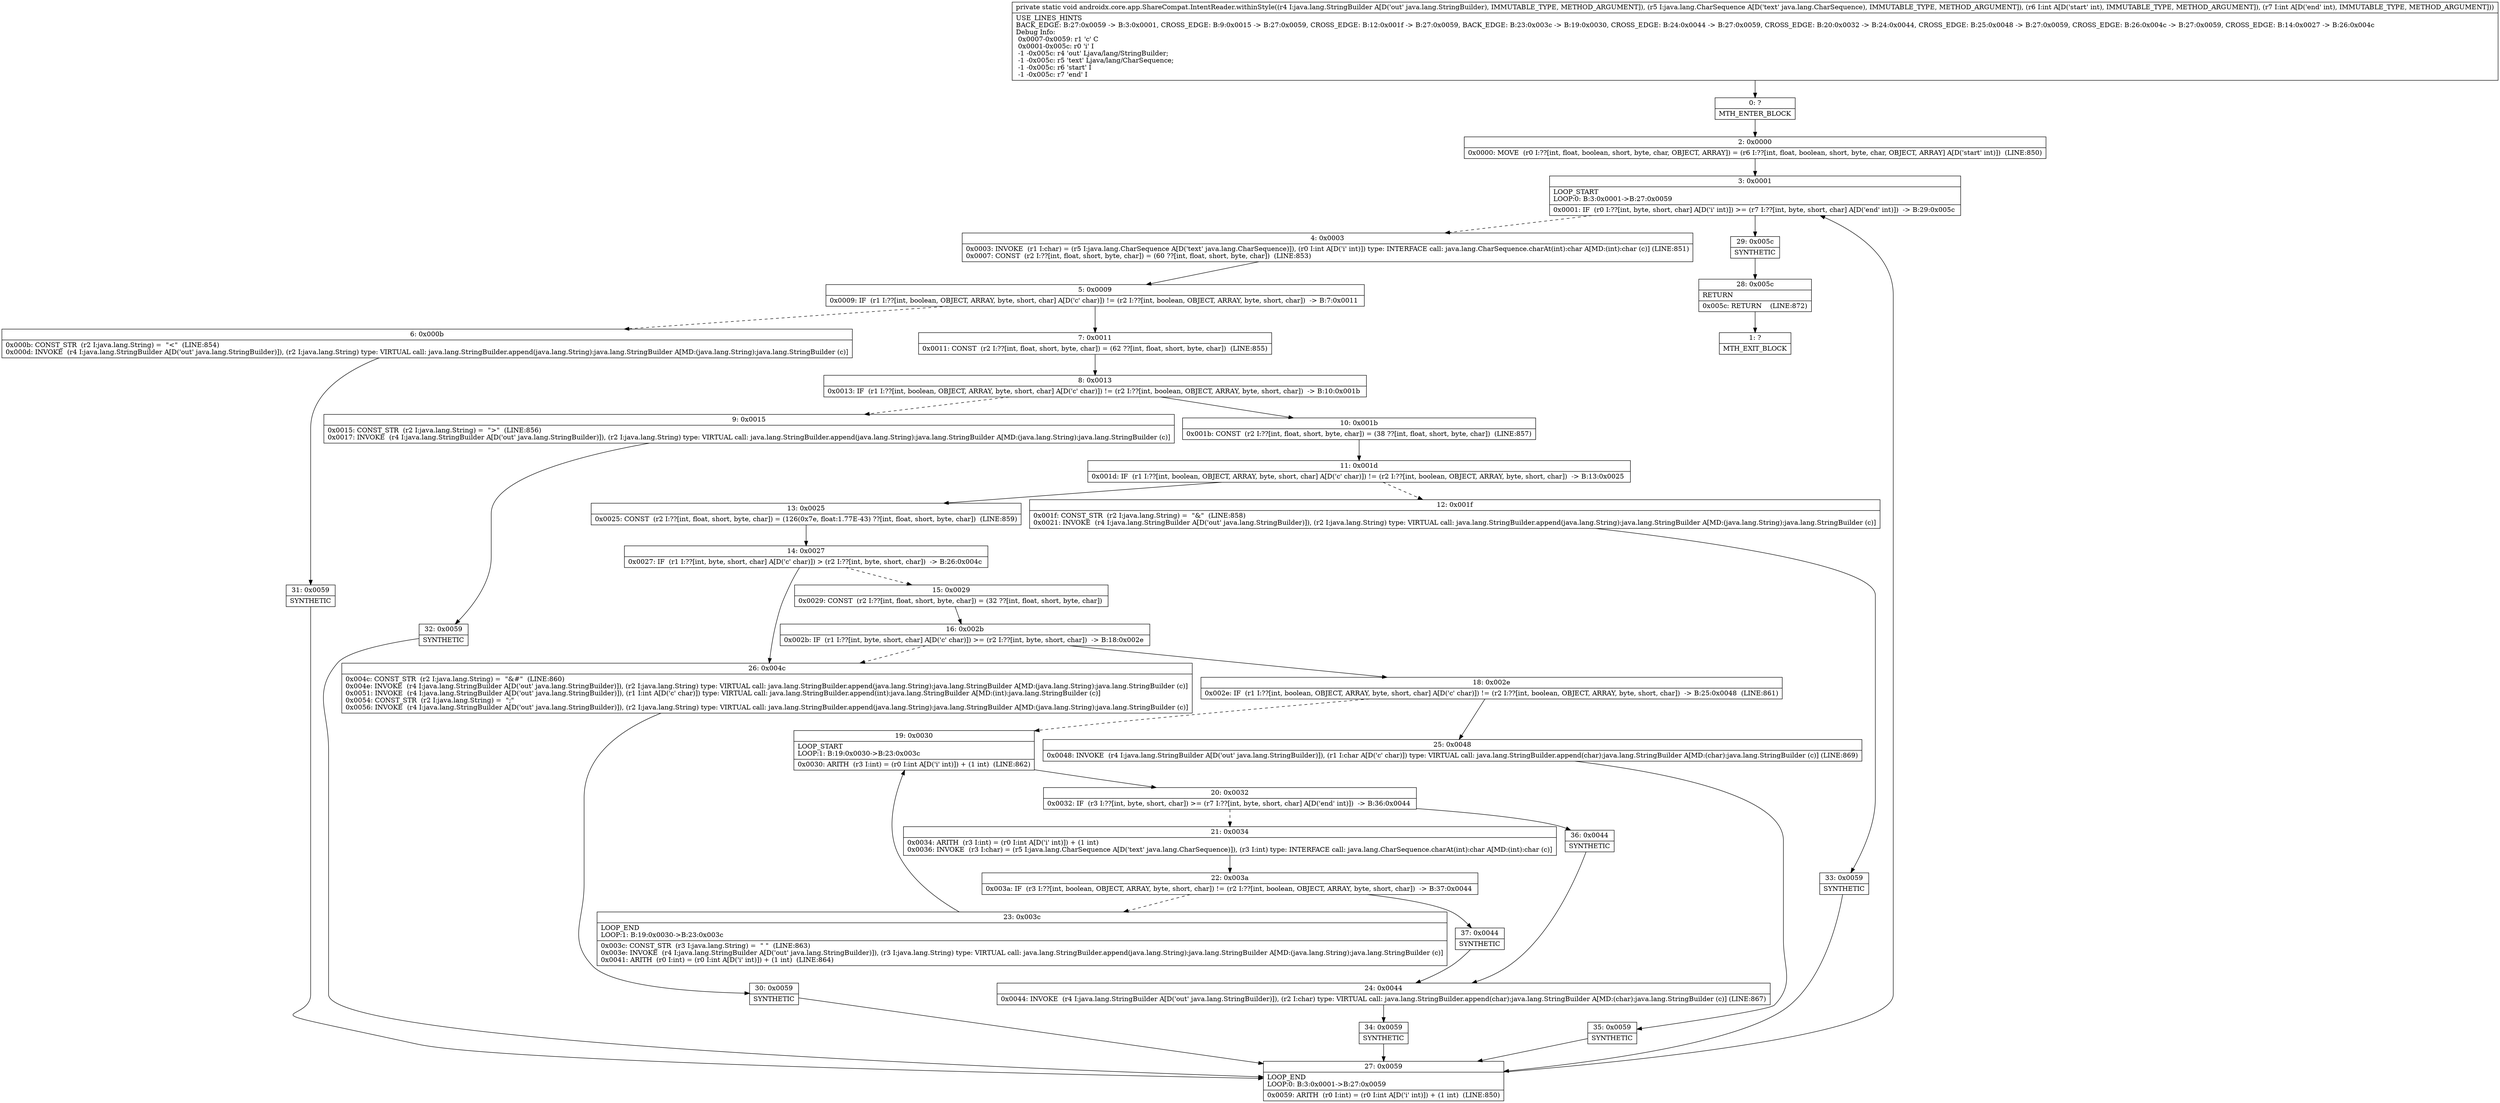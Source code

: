 digraph "CFG forandroidx.core.app.ShareCompat.IntentReader.withinStyle(Ljava\/lang\/StringBuilder;Ljava\/lang\/CharSequence;II)V" {
Node_0 [shape=record,label="{0\:\ ?|MTH_ENTER_BLOCK\l}"];
Node_2 [shape=record,label="{2\:\ 0x0000|0x0000: MOVE  (r0 I:??[int, float, boolean, short, byte, char, OBJECT, ARRAY]) = (r6 I:??[int, float, boolean, short, byte, char, OBJECT, ARRAY] A[D('start' int)])  (LINE:850)\l}"];
Node_3 [shape=record,label="{3\:\ 0x0001|LOOP_START\lLOOP:0: B:3:0x0001\-\>B:27:0x0059\l|0x0001: IF  (r0 I:??[int, byte, short, char] A[D('i' int)]) \>= (r7 I:??[int, byte, short, char] A[D('end' int)])  \-\> B:29:0x005c \l}"];
Node_4 [shape=record,label="{4\:\ 0x0003|0x0003: INVOKE  (r1 I:char) = (r5 I:java.lang.CharSequence A[D('text' java.lang.CharSequence)]), (r0 I:int A[D('i' int)]) type: INTERFACE call: java.lang.CharSequence.charAt(int):char A[MD:(int):char (c)] (LINE:851)\l0x0007: CONST  (r2 I:??[int, float, short, byte, char]) = (60 ??[int, float, short, byte, char])  (LINE:853)\l}"];
Node_5 [shape=record,label="{5\:\ 0x0009|0x0009: IF  (r1 I:??[int, boolean, OBJECT, ARRAY, byte, short, char] A[D('c' char)]) != (r2 I:??[int, boolean, OBJECT, ARRAY, byte, short, char])  \-\> B:7:0x0011 \l}"];
Node_6 [shape=record,label="{6\:\ 0x000b|0x000b: CONST_STR  (r2 I:java.lang.String) =  \"&lt;\"  (LINE:854)\l0x000d: INVOKE  (r4 I:java.lang.StringBuilder A[D('out' java.lang.StringBuilder)]), (r2 I:java.lang.String) type: VIRTUAL call: java.lang.StringBuilder.append(java.lang.String):java.lang.StringBuilder A[MD:(java.lang.String):java.lang.StringBuilder (c)]\l}"];
Node_31 [shape=record,label="{31\:\ 0x0059|SYNTHETIC\l}"];
Node_27 [shape=record,label="{27\:\ 0x0059|LOOP_END\lLOOP:0: B:3:0x0001\-\>B:27:0x0059\l|0x0059: ARITH  (r0 I:int) = (r0 I:int A[D('i' int)]) + (1 int)  (LINE:850)\l}"];
Node_7 [shape=record,label="{7\:\ 0x0011|0x0011: CONST  (r2 I:??[int, float, short, byte, char]) = (62 ??[int, float, short, byte, char])  (LINE:855)\l}"];
Node_8 [shape=record,label="{8\:\ 0x0013|0x0013: IF  (r1 I:??[int, boolean, OBJECT, ARRAY, byte, short, char] A[D('c' char)]) != (r2 I:??[int, boolean, OBJECT, ARRAY, byte, short, char])  \-\> B:10:0x001b \l}"];
Node_9 [shape=record,label="{9\:\ 0x0015|0x0015: CONST_STR  (r2 I:java.lang.String) =  \"&gt;\"  (LINE:856)\l0x0017: INVOKE  (r4 I:java.lang.StringBuilder A[D('out' java.lang.StringBuilder)]), (r2 I:java.lang.String) type: VIRTUAL call: java.lang.StringBuilder.append(java.lang.String):java.lang.StringBuilder A[MD:(java.lang.String):java.lang.StringBuilder (c)]\l}"];
Node_32 [shape=record,label="{32\:\ 0x0059|SYNTHETIC\l}"];
Node_10 [shape=record,label="{10\:\ 0x001b|0x001b: CONST  (r2 I:??[int, float, short, byte, char]) = (38 ??[int, float, short, byte, char])  (LINE:857)\l}"];
Node_11 [shape=record,label="{11\:\ 0x001d|0x001d: IF  (r1 I:??[int, boolean, OBJECT, ARRAY, byte, short, char] A[D('c' char)]) != (r2 I:??[int, boolean, OBJECT, ARRAY, byte, short, char])  \-\> B:13:0x0025 \l}"];
Node_12 [shape=record,label="{12\:\ 0x001f|0x001f: CONST_STR  (r2 I:java.lang.String) =  \"&amp;\"  (LINE:858)\l0x0021: INVOKE  (r4 I:java.lang.StringBuilder A[D('out' java.lang.StringBuilder)]), (r2 I:java.lang.String) type: VIRTUAL call: java.lang.StringBuilder.append(java.lang.String):java.lang.StringBuilder A[MD:(java.lang.String):java.lang.StringBuilder (c)]\l}"];
Node_33 [shape=record,label="{33\:\ 0x0059|SYNTHETIC\l}"];
Node_13 [shape=record,label="{13\:\ 0x0025|0x0025: CONST  (r2 I:??[int, float, short, byte, char]) = (126(0x7e, float:1.77E\-43) ??[int, float, short, byte, char])  (LINE:859)\l}"];
Node_14 [shape=record,label="{14\:\ 0x0027|0x0027: IF  (r1 I:??[int, byte, short, char] A[D('c' char)]) \> (r2 I:??[int, byte, short, char])  \-\> B:26:0x004c \l}"];
Node_15 [shape=record,label="{15\:\ 0x0029|0x0029: CONST  (r2 I:??[int, float, short, byte, char]) = (32 ??[int, float, short, byte, char]) \l}"];
Node_16 [shape=record,label="{16\:\ 0x002b|0x002b: IF  (r1 I:??[int, byte, short, char] A[D('c' char)]) \>= (r2 I:??[int, byte, short, char])  \-\> B:18:0x002e \l}"];
Node_18 [shape=record,label="{18\:\ 0x002e|0x002e: IF  (r1 I:??[int, boolean, OBJECT, ARRAY, byte, short, char] A[D('c' char)]) != (r2 I:??[int, boolean, OBJECT, ARRAY, byte, short, char])  \-\> B:25:0x0048  (LINE:861)\l}"];
Node_19 [shape=record,label="{19\:\ 0x0030|LOOP_START\lLOOP:1: B:19:0x0030\-\>B:23:0x003c\l|0x0030: ARITH  (r3 I:int) = (r0 I:int A[D('i' int)]) + (1 int)  (LINE:862)\l}"];
Node_20 [shape=record,label="{20\:\ 0x0032|0x0032: IF  (r3 I:??[int, byte, short, char]) \>= (r7 I:??[int, byte, short, char] A[D('end' int)])  \-\> B:36:0x0044 \l}"];
Node_21 [shape=record,label="{21\:\ 0x0034|0x0034: ARITH  (r3 I:int) = (r0 I:int A[D('i' int)]) + (1 int) \l0x0036: INVOKE  (r3 I:char) = (r5 I:java.lang.CharSequence A[D('text' java.lang.CharSequence)]), (r3 I:int) type: INTERFACE call: java.lang.CharSequence.charAt(int):char A[MD:(int):char (c)]\l}"];
Node_22 [shape=record,label="{22\:\ 0x003a|0x003a: IF  (r3 I:??[int, boolean, OBJECT, ARRAY, byte, short, char]) != (r2 I:??[int, boolean, OBJECT, ARRAY, byte, short, char])  \-\> B:37:0x0044 \l}"];
Node_23 [shape=record,label="{23\:\ 0x003c|LOOP_END\lLOOP:1: B:19:0x0030\-\>B:23:0x003c\l|0x003c: CONST_STR  (r3 I:java.lang.String) =  \"&nbsp;\"  (LINE:863)\l0x003e: INVOKE  (r4 I:java.lang.StringBuilder A[D('out' java.lang.StringBuilder)]), (r3 I:java.lang.String) type: VIRTUAL call: java.lang.StringBuilder.append(java.lang.String):java.lang.StringBuilder A[MD:(java.lang.String):java.lang.StringBuilder (c)]\l0x0041: ARITH  (r0 I:int) = (r0 I:int A[D('i' int)]) + (1 int)  (LINE:864)\l}"];
Node_37 [shape=record,label="{37\:\ 0x0044|SYNTHETIC\l}"];
Node_24 [shape=record,label="{24\:\ 0x0044|0x0044: INVOKE  (r4 I:java.lang.StringBuilder A[D('out' java.lang.StringBuilder)]), (r2 I:char) type: VIRTUAL call: java.lang.StringBuilder.append(char):java.lang.StringBuilder A[MD:(char):java.lang.StringBuilder (c)] (LINE:867)\l}"];
Node_34 [shape=record,label="{34\:\ 0x0059|SYNTHETIC\l}"];
Node_36 [shape=record,label="{36\:\ 0x0044|SYNTHETIC\l}"];
Node_25 [shape=record,label="{25\:\ 0x0048|0x0048: INVOKE  (r4 I:java.lang.StringBuilder A[D('out' java.lang.StringBuilder)]), (r1 I:char A[D('c' char)]) type: VIRTUAL call: java.lang.StringBuilder.append(char):java.lang.StringBuilder A[MD:(char):java.lang.StringBuilder (c)] (LINE:869)\l}"];
Node_35 [shape=record,label="{35\:\ 0x0059|SYNTHETIC\l}"];
Node_26 [shape=record,label="{26\:\ 0x004c|0x004c: CONST_STR  (r2 I:java.lang.String) =  \"&#\"  (LINE:860)\l0x004e: INVOKE  (r4 I:java.lang.StringBuilder A[D('out' java.lang.StringBuilder)]), (r2 I:java.lang.String) type: VIRTUAL call: java.lang.StringBuilder.append(java.lang.String):java.lang.StringBuilder A[MD:(java.lang.String):java.lang.StringBuilder (c)]\l0x0051: INVOKE  (r4 I:java.lang.StringBuilder A[D('out' java.lang.StringBuilder)]), (r1 I:int A[D('c' char)]) type: VIRTUAL call: java.lang.StringBuilder.append(int):java.lang.StringBuilder A[MD:(int):java.lang.StringBuilder (c)]\l0x0054: CONST_STR  (r2 I:java.lang.String) =  \";\" \l0x0056: INVOKE  (r4 I:java.lang.StringBuilder A[D('out' java.lang.StringBuilder)]), (r2 I:java.lang.String) type: VIRTUAL call: java.lang.StringBuilder.append(java.lang.String):java.lang.StringBuilder A[MD:(java.lang.String):java.lang.StringBuilder (c)]\l}"];
Node_30 [shape=record,label="{30\:\ 0x0059|SYNTHETIC\l}"];
Node_29 [shape=record,label="{29\:\ 0x005c|SYNTHETIC\l}"];
Node_28 [shape=record,label="{28\:\ 0x005c|RETURN\l|0x005c: RETURN    (LINE:872)\l}"];
Node_1 [shape=record,label="{1\:\ ?|MTH_EXIT_BLOCK\l}"];
MethodNode[shape=record,label="{private static void androidx.core.app.ShareCompat.IntentReader.withinStyle((r4 I:java.lang.StringBuilder A[D('out' java.lang.StringBuilder), IMMUTABLE_TYPE, METHOD_ARGUMENT]), (r5 I:java.lang.CharSequence A[D('text' java.lang.CharSequence), IMMUTABLE_TYPE, METHOD_ARGUMENT]), (r6 I:int A[D('start' int), IMMUTABLE_TYPE, METHOD_ARGUMENT]), (r7 I:int A[D('end' int), IMMUTABLE_TYPE, METHOD_ARGUMENT]))  | USE_LINES_HINTS\lBACK_EDGE: B:27:0x0059 \-\> B:3:0x0001, CROSS_EDGE: B:9:0x0015 \-\> B:27:0x0059, CROSS_EDGE: B:12:0x001f \-\> B:27:0x0059, BACK_EDGE: B:23:0x003c \-\> B:19:0x0030, CROSS_EDGE: B:24:0x0044 \-\> B:27:0x0059, CROSS_EDGE: B:20:0x0032 \-\> B:24:0x0044, CROSS_EDGE: B:25:0x0048 \-\> B:27:0x0059, CROSS_EDGE: B:26:0x004c \-\> B:27:0x0059, CROSS_EDGE: B:14:0x0027 \-\> B:26:0x004c\lDebug Info:\l  0x0007\-0x0059: r1 'c' C\l  0x0001\-0x005c: r0 'i' I\l  \-1 \-0x005c: r4 'out' Ljava\/lang\/StringBuilder;\l  \-1 \-0x005c: r5 'text' Ljava\/lang\/CharSequence;\l  \-1 \-0x005c: r6 'start' I\l  \-1 \-0x005c: r7 'end' I\l}"];
MethodNode -> Node_0;Node_0 -> Node_2;
Node_2 -> Node_3;
Node_3 -> Node_4[style=dashed];
Node_3 -> Node_29;
Node_4 -> Node_5;
Node_5 -> Node_6[style=dashed];
Node_5 -> Node_7;
Node_6 -> Node_31;
Node_31 -> Node_27;
Node_27 -> Node_3;
Node_7 -> Node_8;
Node_8 -> Node_9[style=dashed];
Node_8 -> Node_10;
Node_9 -> Node_32;
Node_32 -> Node_27;
Node_10 -> Node_11;
Node_11 -> Node_12[style=dashed];
Node_11 -> Node_13;
Node_12 -> Node_33;
Node_33 -> Node_27;
Node_13 -> Node_14;
Node_14 -> Node_15[style=dashed];
Node_14 -> Node_26;
Node_15 -> Node_16;
Node_16 -> Node_18;
Node_16 -> Node_26[style=dashed];
Node_18 -> Node_19[style=dashed];
Node_18 -> Node_25;
Node_19 -> Node_20;
Node_20 -> Node_21[style=dashed];
Node_20 -> Node_36;
Node_21 -> Node_22;
Node_22 -> Node_23[style=dashed];
Node_22 -> Node_37;
Node_23 -> Node_19;
Node_37 -> Node_24;
Node_24 -> Node_34;
Node_34 -> Node_27;
Node_36 -> Node_24;
Node_25 -> Node_35;
Node_35 -> Node_27;
Node_26 -> Node_30;
Node_30 -> Node_27;
Node_29 -> Node_28;
Node_28 -> Node_1;
}

